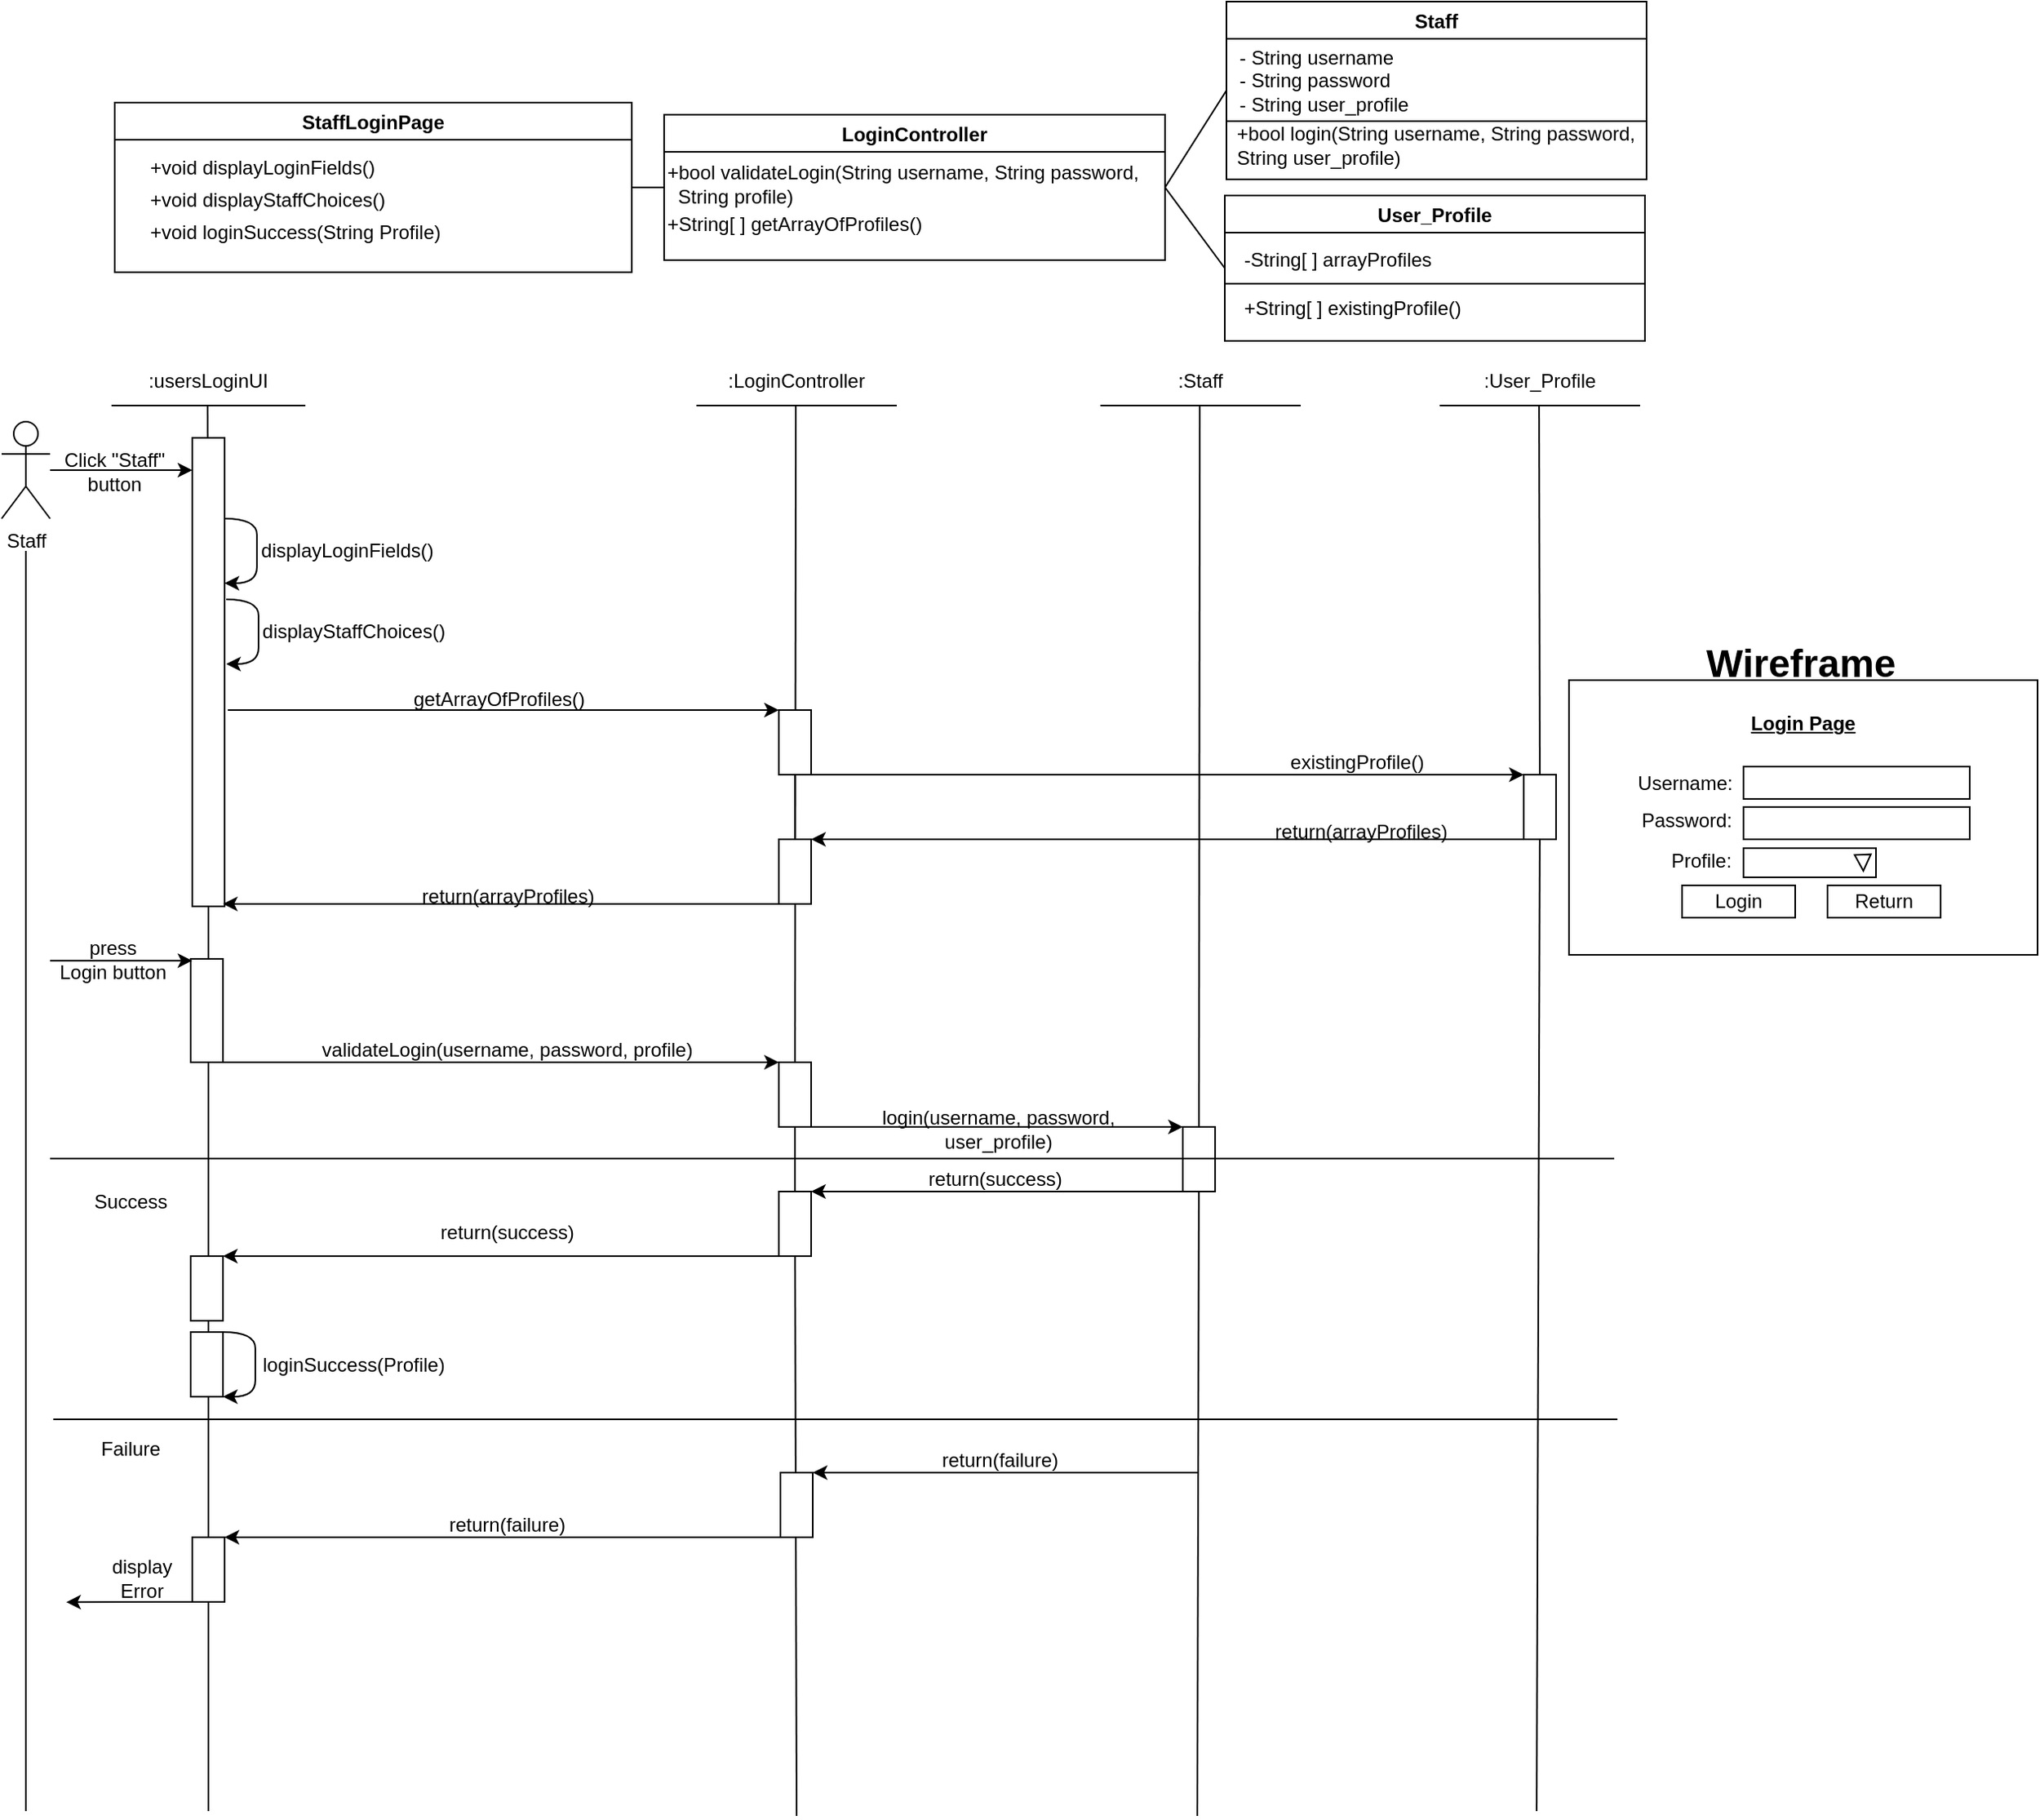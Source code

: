 <mxfile version="17.4.2" type="device"><diagram id="p1WFtV5cTaJLbCV86L4F" name="Page-1"><mxGraphModel dx="1342" dy="905" grid="1" gridSize="10" guides="1" tooltips="1" connect="1" arrows="1" fold="1" page="1" pageScale="1" pageWidth="1169" pageHeight="827" math="0" shadow="0"><root><mxCell id="0"/><mxCell id="1" parent="0"/><mxCell id="Lvx8AG3dSrLt1GvJrjNJ-1" value="StaffLoginPage" style="swimlane;" parent="1" vertex="1"><mxGeometry x="90" y="72.5" width="320" height="105" as="geometry"/></mxCell><mxCell id="Lvx8AG3dSrLt1GvJrjNJ-5" value="+void displayStaffChoices()" style="text;html=1;align=left;verticalAlign=middle;resizable=0;points=[];autosize=1;strokeColor=none;fillColor=none;" parent="Lvx8AG3dSrLt1GvJrjNJ-1" vertex="1"><mxGeometry x="20" y="50" width="160" height="20" as="geometry"/></mxCell><mxCell id="Lvx8AG3dSrLt1GvJrjNJ-4" value="+void displayLoginFields()" style="text;html=1;align=left;verticalAlign=middle;resizable=0;points=[];autosize=1;strokeColor=none;fillColor=none;" parent="Lvx8AG3dSrLt1GvJrjNJ-1" vertex="1"><mxGeometry x="20" y="30" width="150" height="20" as="geometry"/></mxCell><mxCell id="Lvx8AG3dSrLt1GvJrjNJ-6" value="+void loginSuccess(String Profile)" style="text;html=1;align=left;verticalAlign=middle;resizable=0;points=[];autosize=1;strokeColor=none;fillColor=none;" parent="Lvx8AG3dSrLt1GvJrjNJ-1" vertex="1"><mxGeometry x="20" y="70" width="200" height="20" as="geometry"/></mxCell><mxCell id="Lvx8AG3dSrLt1GvJrjNJ-2" value="LoginController" style="swimlane;" parent="1" vertex="1"><mxGeometry x="430" y="80" width="310" height="90" as="geometry"/></mxCell><mxCell id="Lvx8AG3dSrLt1GvJrjNJ-7" value="+bool validateLogin(String username, String password,&lt;br&gt;&amp;nbsp; String profile)" style="text;html=1;align=left;verticalAlign=middle;resizable=0;points=[];autosize=1;strokeColor=none;fillColor=none;" parent="Lvx8AG3dSrLt1GvJrjNJ-2" vertex="1"><mxGeometry y="28" width="310" height="30" as="geometry"/></mxCell><mxCell id="IT2SWoacoxoqla_qczTA-1" value="+String[ ] getArrayOfProfiles()" style="text;html=1;align=left;verticalAlign=middle;resizable=0;points=[];autosize=1;strokeColor=none;fillColor=none;" parent="Lvx8AG3dSrLt1GvJrjNJ-2" vertex="1"><mxGeometry y="58" width="170" height="20" as="geometry"/></mxCell><mxCell id="Lvx8AG3dSrLt1GvJrjNJ-3" value="Staff" style="swimlane;strokeColor=default;" parent="1" vertex="1"><mxGeometry x="778" y="10" width="260" height="110" as="geometry"/></mxCell><mxCell id="Lvx8AG3dSrLt1GvJrjNJ-8" value="&lt;div style=&quot;text-align: left&quot;&gt;&lt;span&gt;- String username&lt;/span&gt;&lt;br&gt;&lt;/div&gt;&lt;div style=&quot;text-align: left&quot;&gt;&lt;span&gt;- String password&lt;/span&gt;&lt;/div&gt;&lt;div style=&quot;text-align: left&quot;&gt;&lt;span&gt;- String user_profile&lt;/span&gt;&lt;/div&gt;" style="text;html=1;align=center;verticalAlign=middle;resizable=0;points=[];autosize=1;strokeColor=none;fillColor=none;" parent="Lvx8AG3dSrLt1GvJrjNJ-3" vertex="1"><mxGeometry y="24" width="120" height="50" as="geometry"/></mxCell><mxCell id="Lvx8AG3dSrLt1GvJrjNJ-43" value="&lt;span&gt;+bool login(String username, String password,&lt;br&gt;&lt;div style=&quot;text-align: left&quot;&gt;&lt;span&gt;String user_profile)&lt;/span&gt;&lt;/div&gt;&lt;/span&gt;" style="text;html=1;align=right;verticalAlign=middle;resizable=0;points=[];autosize=1;strokeColor=none;fillColor=none;" parent="Lvx8AG3dSrLt1GvJrjNJ-3" vertex="1"><mxGeometry x="-6" y="74" width="260" height="30" as="geometry"/></mxCell><mxCell id="Lvx8AG3dSrLt1GvJrjNJ-9" value="" style="endArrow=none;html=1;rounded=0;" parent="Lvx8AG3dSrLt1GvJrjNJ-3" edge="1"><mxGeometry width="50" height="50" relative="1" as="geometry"><mxPoint y="74" as="sourcePoint"/><mxPoint x="260" y="74" as="targetPoint"/><Array as="points"/></mxGeometry></mxCell><mxCell id="Lvx8AG3dSrLt1GvJrjNJ-11" value="" style="endArrow=none;html=1;rounded=0;entryX=0;entryY=0.5;entryDx=0;entryDy=0;exitX=1;exitY=0.5;exitDx=0;exitDy=0;" parent="1" source="Lvx8AG3dSrLt1GvJrjNJ-1" target="Lvx8AG3dSrLt1GvJrjNJ-2" edge="1"><mxGeometry width="50" height="50" relative="1" as="geometry"><mxPoint x="410" y="110" as="sourcePoint"/><mxPoint x="470" y="110" as="targetPoint"/></mxGeometry></mxCell><mxCell id="Lvx8AG3dSrLt1GvJrjNJ-14" value="" style="endArrow=none;html=1;rounded=0;exitX=1;exitY=0.5;exitDx=0;exitDy=0;entryX=0;entryY=0.5;entryDx=0;entryDy=0;" parent="1" source="Lvx8AG3dSrLt1GvJrjNJ-2" target="Lvx8AG3dSrLt1GvJrjNJ-3" edge="1"><mxGeometry width="50" height="50" relative="1" as="geometry"><mxPoint x="790" y="110" as="sourcePoint"/><mxPoint x="810" y="120" as="targetPoint"/></mxGeometry></mxCell><mxCell id="Lvx8AG3dSrLt1GvJrjNJ-77" style="edgeStyle=orthogonalEdgeStyle;rounded=0;orthogonalLoop=1;jettySize=auto;html=1;exitX=0.5;exitY=0.5;exitDx=0;exitDy=0;exitPerimeter=0;" parent="1" target="Lvx8AG3dSrLt1GvJrjNJ-27" edge="1"><mxGeometry relative="1" as="geometry"><mxPoint x="50" y="300" as="sourcePoint"/><Array as="points"><mxPoint x="120" y="300"/><mxPoint x="120" y="300"/></Array></mxGeometry></mxCell><mxCell id="Lvx8AG3dSrLt1GvJrjNJ-17" value=":usersLoginUI" style="text;html=1;strokeColor=none;fillColor=none;align=center;verticalAlign=middle;whiteSpace=wrap;rounded=0;" parent="1" vertex="1"><mxGeometry x="88" y="230" width="120" height="30" as="geometry"/></mxCell><mxCell id="Lvx8AG3dSrLt1GvJrjNJ-18" value=":LoginController" style="text;html=1;strokeColor=none;fillColor=none;align=center;verticalAlign=middle;whiteSpace=wrap;rounded=0;" parent="1" vertex="1"><mxGeometry x="450" y="230" width="124" height="30" as="geometry"/></mxCell><mxCell id="Lvx8AG3dSrLt1GvJrjNJ-19" value=":Staff" style="text;html=1;strokeColor=none;fillColor=none;align=center;verticalAlign=middle;whiteSpace=wrap;rounded=0;" parent="1" vertex="1"><mxGeometry x="700" y="230" width="124" height="30" as="geometry"/></mxCell><mxCell id="Lvx8AG3dSrLt1GvJrjNJ-20" value="" style="endArrow=none;html=1;rounded=0;entryX=1;entryY=1;entryDx=0;entryDy=0;exitX=0;exitY=1;exitDx=0;exitDy=0;" parent="1" source="Lvx8AG3dSrLt1GvJrjNJ-17" target="Lvx8AG3dSrLt1GvJrjNJ-17" edge="1"><mxGeometry width="50" height="50" relative="1" as="geometry"><mxPoint x="108" y="260" as="sourcePoint"/><mxPoint x="158" y="210" as="targetPoint"/></mxGeometry></mxCell><mxCell id="Lvx8AG3dSrLt1GvJrjNJ-21" value="" style="endArrow=none;html=1;rounded=0;exitX=0;exitY=1;exitDx=0;exitDy=0;entryX=1;entryY=1;entryDx=0;entryDy=0;" parent="1" source="Lvx8AG3dSrLt1GvJrjNJ-18" target="Lvx8AG3dSrLt1GvJrjNJ-18" edge="1"><mxGeometry width="50" height="50" relative="1" as="geometry"><mxPoint x="510" y="380" as="sourcePoint"/><mxPoint x="560" y="330" as="targetPoint"/></mxGeometry></mxCell><mxCell id="Lvx8AG3dSrLt1GvJrjNJ-23" value="" style="endArrow=none;html=1;rounded=0;entryX=1;entryY=1;entryDx=0;entryDy=0;exitX=0;exitY=1;exitDx=0;exitDy=0;" parent="1" source="Lvx8AG3dSrLt1GvJrjNJ-19" target="Lvx8AG3dSrLt1GvJrjNJ-19" edge="1"><mxGeometry width="50" height="50" relative="1" as="geometry"><mxPoint x="747" y="350" as="sourcePoint"/><mxPoint x="797" y="300" as="targetPoint"/></mxGeometry></mxCell><mxCell id="Lvx8AG3dSrLt1GvJrjNJ-24" value="" style="endArrow=none;html=1;rounded=0;startArrow=none;" parent="1" source="Lvx8AG3dSrLt1GvJrjNJ-34" edge="1"><mxGeometry width="50" height="50" relative="1" as="geometry"><mxPoint x="511.5" y="1001" as="sourcePoint"/><mxPoint x="511.5" y="260" as="targetPoint"/></mxGeometry></mxCell><mxCell id="Lvx8AG3dSrLt1GvJrjNJ-25" value="" style="endArrow=none;html=1;rounded=0;startArrow=none;" parent="1" source="Lvx8AG3dSrLt1GvJrjNJ-27" edge="1"><mxGeometry width="50" height="50" relative="1" as="geometry"><mxPoint x="147.5" y="1001" as="sourcePoint"/><mxPoint x="147.5" y="260" as="targetPoint"/></mxGeometry></mxCell><mxCell id="Lvx8AG3dSrLt1GvJrjNJ-26" value="" style="endArrow=none;html=1;rounded=0;startArrow=none;" parent="1" source="Lvx8AG3dSrLt1GvJrjNJ-38" edge="1"><mxGeometry width="50" height="50" relative="1" as="geometry"><mxPoint x="761.5" y="1001" as="sourcePoint"/><mxPoint x="761.5" y="260" as="targetPoint"/></mxGeometry></mxCell><mxCell id="Lvx8AG3dSrLt1GvJrjNJ-27" value="" style="rounded=0;whiteSpace=wrap;html=1;strokeColor=default;" parent="1" vertex="1"><mxGeometry x="138" y="280" width="20" height="290" as="geometry"/></mxCell><mxCell id="Lvx8AG3dSrLt1GvJrjNJ-28" value="" style="endArrow=none;html=1;rounded=0;" parent="1" target="Lvx8AG3dSrLt1GvJrjNJ-27" edge="1"><mxGeometry width="50" height="50" relative="1" as="geometry"><mxPoint x="148" y="1130" as="sourcePoint"/><mxPoint x="147.5" y="260" as="targetPoint"/></mxGeometry></mxCell><mxCell id="Lvx8AG3dSrLt1GvJrjNJ-31" value="" style="rounded=0;whiteSpace=wrap;html=1;strokeColor=default;" parent="1" vertex="1"><mxGeometry x="137" y="602.5" width="20" height="64" as="geometry"/></mxCell><mxCell id="Lvx8AG3dSrLt1GvJrjNJ-34" value="" style="rounded=0;whiteSpace=wrap;html=1;strokeColor=default;" parent="1" vertex="1"><mxGeometry x="501" y="666.5" width="20" height="40" as="geometry"/></mxCell><mxCell id="Lvx8AG3dSrLt1GvJrjNJ-35" value="" style="endArrow=none;html=1;rounded=0;startArrow=none;" parent="1" source="Lvx8AG3dSrLt1GvJrjNJ-51" target="Lvx8AG3dSrLt1GvJrjNJ-34" edge="1"><mxGeometry width="50" height="50" relative="1" as="geometry"><mxPoint x="511" y="1063.5" as="sourcePoint"/><mxPoint x="510.5" y="533.5" as="targetPoint"/></mxGeometry></mxCell><mxCell id="Lvx8AG3dSrLt1GvJrjNJ-36" value="" style="endArrow=classic;html=1;rounded=0;entryX=0;entryY=0;entryDx=0;entryDy=0;" parent="1" target="Lvx8AG3dSrLt1GvJrjNJ-34" edge="1"><mxGeometry width="50" height="50" relative="1" as="geometry"><mxPoint x="149" y="666.5" as="sourcePoint"/><mxPoint x="259" y="666.5" as="targetPoint"/></mxGeometry></mxCell><mxCell id="Lvx8AG3dSrLt1GvJrjNJ-37" value="&lt;span&gt;validateLogin&lt;/span&gt;(username, password, profile)" style="text;html=1;strokeColor=none;fillColor=none;align=center;verticalAlign=middle;whiteSpace=wrap;rounded=0;" parent="1" vertex="1"><mxGeometry x="193" y="643.5" width="280" height="30" as="geometry"/></mxCell><mxCell id="Lvx8AG3dSrLt1GvJrjNJ-38" value="" style="rounded=0;whiteSpace=wrap;html=1;strokeColor=default;" parent="1" vertex="1"><mxGeometry x="751" y="706.5" width="20" height="40" as="geometry"/></mxCell><mxCell id="Lvx8AG3dSrLt1GvJrjNJ-39" value="" style="endArrow=none;html=1;rounded=0;" parent="1" target="Lvx8AG3dSrLt1GvJrjNJ-38" edge="1"><mxGeometry width="50" height="50" relative="1" as="geometry"><mxPoint x="760" y="1133" as="sourcePoint"/><mxPoint x="761.5" y="173" as="targetPoint"/></mxGeometry></mxCell><mxCell id="Lvx8AG3dSrLt1GvJrjNJ-49" value="" style="endArrow=classic;html=1;rounded=0;entryX=0;entryY=0;entryDx=0;entryDy=0;exitX=1;exitY=1;exitDx=0;exitDy=0;" parent="1" source="Lvx8AG3dSrLt1GvJrjNJ-34" target="Lvx8AG3dSrLt1GvJrjNJ-38" edge="1"><mxGeometry width="50" height="50" relative="1" as="geometry"><mxPoint x="489" y="703.5" as="sourcePoint"/><mxPoint x="823" y="702.5" as="targetPoint"/></mxGeometry></mxCell><mxCell id="Lvx8AG3dSrLt1GvJrjNJ-50" value="login(username, password,&lt;br&gt;user_profile)" style="text;html=1;strokeColor=none;fillColor=none;align=center;verticalAlign=middle;whiteSpace=wrap;rounded=0;" parent="1" vertex="1"><mxGeometry x="497" y="692.5" width="280" height="30" as="geometry"/></mxCell><mxCell id="Lvx8AG3dSrLt1GvJrjNJ-51" value="" style="rounded=0;whiteSpace=wrap;html=1;strokeColor=default;" parent="1" vertex="1"><mxGeometry x="501" y="746.5" width="20" height="40" as="geometry"/></mxCell><mxCell id="Lvx8AG3dSrLt1GvJrjNJ-52" value="" style="endArrow=none;html=1;rounded=0;" parent="1" target="Lvx8AG3dSrLt1GvJrjNJ-51" edge="1"><mxGeometry width="50" height="50" relative="1" as="geometry"><mxPoint x="512" y="1133" as="sourcePoint"/><mxPoint x="512" y="346" as="targetPoint"/></mxGeometry></mxCell><mxCell id="Lvx8AG3dSrLt1GvJrjNJ-53" value="" style="endArrow=classic;html=1;rounded=0;exitX=0;exitY=1;exitDx=0;exitDy=0;entryX=1;entryY=0;entryDx=0;entryDy=0;" parent="1" source="Lvx8AG3dSrLt1GvJrjNJ-38" target="Lvx8AG3dSrLt1GvJrjNJ-51" edge="1"><mxGeometry width="50" height="50" relative="1" as="geometry"><mxPoint x="399" y="753.5" as="sourcePoint"/><mxPoint x="449" y="703.5" as="targetPoint"/></mxGeometry></mxCell><mxCell id="Lvx8AG3dSrLt1GvJrjNJ-54" value="return(success)" style="text;html=1;strokeColor=none;fillColor=none;align=center;verticalAlign=middle;whiteSpace=wrap;rounded=0;" parent="1" vertex="1"><mxGeometry x="495" y="723.5" width="280" height="30" as="geometry"/></mxCell><mxCell id="Lvx8AG3dSrLt1GvJrjNJ-55" value="" style="rounded=0;whiteSpace=wrap;html=1;strokeColor=default;" parent="1" vertex="1"><mxGeometry x="137" y="786.5" width="20" height="40" as="geometry"/></mxCell><mxCell id="Lvx8AG3dSrLt1GvJrjNJ-56" value="" style="endArrow=classic;html=1;rounded=0;entryX=1;entryY=0;entryDx=0;entryDy=0;exitX=0;exitY=1;exitDx=0;exitDy=0;" parent="1" source="Lvx8AG3dSrLt1GvJrjNJ-51" target="Lvx8AG3dSrLt1GvJrjNJ-55" edge="1"><mxGeometry width="50" height="50" relative="1" as="geometry"><mxPoint x="479" y="786.5" as="sourcePoint"/><mxPoint x="107" y="743.5" as="targetPoint"/></mxGeometry></mxCell><mxCell id="Lvx8AG3dSrLt1GvJrjNJ-57" value="return(success)" style="text;html=1;strokeColor=none;fillColor=none;align=center;verticalAlign=middle;whiteSpace=wrap;rounded=0;" parent="1" vertex="1"><mxGeometry x="193" y="756.5" width="280" height="30" as="geometry"/></mxCell><mxCell id="Lvx8AG3dSrLt1GvJrjNJ-59" value="" style="rounded=0;whiteSpace=wrap;html=1;strokeColor=default;" parent="1" vertex="1"><mxGeometry x="137" y="833.5" width="20" height="40" as="geometry"/></mxCell><mxCell id="Lvx8AG3dSrLt1GvJrjNJ-60" value="" style="curved=1;endArrow=classic;html=1;rounded=0;exitX=1;exitY=0;exitDx=0;exitDy=0;entryX=1;entryY=1;entryDx=0;entryDy=0;" parent="1" source="Lvx8AG3dSrLt1GvJrjNJ-59" target="Lvx8AG3dSrLt1GvJrjNJ-59" edge="1"><mxGeometry width="50" height="50" relative="1" as="geometry"><mxPoint x="417" y="1043.5" as="sourcePoint"/><mxPoint x="467" y="993.5" as="targetPoint"/><Array as="points"><mxPoint x="177" y="833.5"/><mxPoint x="177" y="853.5"/><mxPoint x="177" y="873.5"/></Array></mxGeometry></mxCell><mxCell id="Lvx8AG3dSrLt1GvJrjNJ-61" value="loginSuccess(Profile)" style="text;html=1;strokeColor=none;fillColor=none;align=center;verticalAlign=middle;whiteSpace=wrap;rounded=0;" parent="1" vertex="1"><mxGeometry x="198" y="838.5" width="80" height="30" as="geometry"/></mxCell><mxCell id="Lvx8AG3dSrLt1GvJrjNJ-62" value="" style="endArrow=none;html=1;rounded=0;" parent="1" edge="1"><mxGeometry width="50" height="50" relative="1" as="geometry"><mxPoint x="52" y="887.5" as="sourcePoint"/><mxPoint x="1020" y="887.5" as="targetPoint"/></mxGeometry></mxCell><mxCell id="Lvx8AG3dSrLt1GvJrjNJ-64" value="Success" style="text;html=1;strokeColor=none;fillColor=none;align=center;verticalAlign=middle;whiteSpace=wrap;rounded=0;" parent="1" vertex="1"><mxGeometry x="70" y="737.5" width="60" height="30" as="geometry"/></mxCell><mxCell id="Lvx8AG3dSrLt1GvJrjNJ-65" value="Failure" style="text;html=1;strokeColor=none;fillColor=none;align=center;verticalAlign=middle;whiteSpace=wrap;rounded=0;" parent="1" vertex="1"><mxGeometry x="70" y="890.5" width="60" height="30" as="geometry"/></mxCell><mxCell id="Lvx8AG3dSrLt1GvJrjNJ-66" value="" style="rounded=0;whiteSpace=wrap;html=1;strokeColor=default;" parent="1" vertex="1"><mxGeometry x="502" y="920.5" width="20" height="40" as="geometry"/></mxCell><mxCell id="Lvx8AG3dSrLt1GvJrjNJ-67" value="" style="endArrow=classic;html=1;rounded=0;entryX=1;entryY=0;entryDx=0;entryDy=0;" parent="1" target="Lvx8AG3dSrLt1GvJrjNJ-66" edge="1"><mxGeometry width="50" height="50" relative="1" as="geometry"><mxPoint x="760" y="920.5" as="sourcePoint"/><mxPoint x="450" y="877.5" as="targetPoint"/></mxGeometry></mxCell><mxCell id="Lvx8AG3dSrLt1GvJrjNJ-68" value="return(failure)" style="text;html=1;strokeColor=none;fillColor=none;align=center;verticalAlign=middle;whiteSpace=wrap;rounded=0;" parent="1" vertex="1"><mxGeometry x="568" y="897.5" width="140" height="30" as="geometry"/></mxCell><mxCell id="IT2SWoacoxoqla_qczTA-39" style="edgeStyle=orthogonalEdgeStyle;rounded=0;orthogonalLoop=1;jettySize=auto;html=1;exitX=0;exitY=1;exitDx=0;exitDy=0;" parent="1" source="Lvx8AG3dSrLt1GvJrjNJ-69" edge="1"><mxGeometry relative="1" as="geometry"><mxPoint x="60" y="1000.643" as="targetPoint"/><Array as="points"><mxPoint x="120" y="1000.5"/><mxPoint x="120" y="1000.5"/></Array></mxGeometry></mxCell><mxCell id="Lvx8AG3dSrLt1GvJrjNJ-69" value="" style="rounded=0;whiteSpace=wrap;html=1;strokeColor=default;" parent="1" vertex="1"><mxGeometry x="138" y="960.5" width="20" height="40" as="geometry"/></mxCell><mxCell id="Lvx8AG3dSrLt1GvJrjNJ-70" value="" style="endArrow=classic;html=1;rounded=0;entryX=1;entryY=0;entryDx=0;entryDy=0;exitX=0;exitY=1;exitDx=0;exitDy=0;" parent="1" source="Lvx8AG3dSrLt1GvJrjNJ-66" target="Lvx8AG3dSrLt1GvJrjNJ-69" edge="1"><mxGeometry width="50" height="50" relative="1" as="geometry"><mxPoint x="480" y="960.5" as="sourcePoint"/><mxPoint x="108" y="917.5" as="targetPoint"/></mxGeometry></mxCell><mxCell id="Lvx8AG3dSrLt1GvJrjNJ-75" value="return(failure)" style="text;html=1;strokeColor=none;fillColor=none;align=center;verticalAlign=middle;whiteSpace=wrap;rounded=0;" parent="1" vertex="1"><mxGeometry x="188" y="937.5" width="290" height="30" as="geometry"/></mxCell><mxCell id="Lvx8AG3dSrLt1GvJrjNJ-79" value="" style="rounded=0;whiteSpace=wrap;html=1;strokeColor=default;" parent="1" vertex="1"><mxGeometry x="990" y="430" width="290" height="170" as="geometry"/></mxCell><mxCell id="Lvx8AG3dSrLt1GvJrjNJ-80" value="" style="rounded=0;whiteSpace=wrap;html=1;strokeColor=default;" parent="1" vertex="1"><mxGeometry x="1098" y="483.5" width="140" height="20" as="geometry"/></mxCell><mxCell id="Lvx8AG3dSrLt1GvJrjNJ-81" value="Username:" style="text;html=1;strokeColor=none;fillColor=none;align=center;verticalAlign=middle;whiteSpace=wrap;rounded=0;" parent="1" vertex="1"><mxGeometry x="1032" y="478.5" width="60" height="30" as="geometry"/></mxCell><mxCell id="Lvx8AG3dSrLt1GvJrjNJ-82" value="" style="rounded=0;whiteSpace=wrap;html=1;strokeColor=default;" parent="1" vertex="1"><mxGeometry x="1098" y="508.5" width="140" height="20" as="geometry"/></mxCell><mxCell id="Lvx8AG3dSrLt1GvJrjNJ-83" value="Password:" style="text;html=1;strokeColor=none;fillColor=none;align=center;verticalAlign=middle;whiteSpace=wrap;rounded=0;" parent="1" vertex="1"><mxGeometry x="1033" y="501.5" width="60" height="30" as="geometry"/></mxCell><mxCell id="Lvx8AG3dSrLt1GvJrjNJ-84" value="&lt;h1&gt;Wireframe&lt;/h1&gt;" style="text;html=1;strokeColor=none;fillColor=none;spacing=5;spacingTop=-20;whiteSpace=wrap;overflow=hidden;rounded=0;" parent="1" vertex="1"><mxGeometry x="1070" y="400" width="130" height="30" as="geometry"/></mxCell><mxCell id="Lvx8AG3dSrLt1GvJrjNJ-85" value="Login Page" style="text;html=1;strokeColor=none;fillColor=none;align=center;verticalAlign=middle;whiteSpace=wrap;rounded=0;fontStyle=5" parent="1" vertex="1"><mxGeometry x="1090" y="442" width="90" height="30" as="geometry"/></mxCell><mxCell id="Lvx8AG3dSrLt1GvJrjNJ-86" value="Profile:" style="text;html=1;strokeColor=none;fillColor=none;align=center;verticalAlign=middle;whiteSpace=wrap;rounded=0;" parent="1" vertex="1"><mxGeometry x="1046" y="527" width="52" height="30" as="geometry"/></mxCell><mxCell id="Lvx8AG3dSrLt1GvJrjNJ-87" value="" style="rounded=0;whiteSpace=wrap;html=1;strokeColor=default;" parent="1" vertex="1"><mxGeometry x="1098" y="534" width="82" height="18" as="geometry"/></mxCell><mxCell id="Lvx8AG3dSrLt1GvJrjNJ-88" value="" style="triangle;whiteSpace=wrap;html=1;strokeColor=default;rotation=88;" parent="1" vertex="1"><mxGeometry x="1167" y="538" width="10" height="10" as="geometry"/></mxCell><mxCell id="Lvx8AG3dSrLt1GvJrjNJ-91" value="Login" style="rounded=0;whiteSpace=wrap;html=1;strokeColor=default;" parent="1" vertex="1"><mxGeometry x="1060" y="557" width="70" height="20" as="geometry"/></mxCell><mxCell id="Lvx8AG3dSrLt1GvJrjNJ-92" value="Return" style="rounded=0;whiteSpace=wrap;html=1;strokeColor=default;" parent="1" vertex="1"><mxGeometry x="1150" y="557" width="70" height="20" as="geometry"/></mxCell><mxCell id="mJ_MDuSwQOCXob1QKFZ1-4" value="Staff" style="shape=umlActor;verticalLabelPosition=bottom;verticalAlign=top;html=1;outlineConnect=0;" parent="1" vertex="1"><mxGeometry x="20" y="270" width="30" height="60" as="geometry"/></mxCell><mxCell id="IT2SWoacoxoqla_qczTA-6" value="User_Profile" style="swimlane;strokeColor=default;" parent="1" vertex="1"><mxGeometry x="777" y="130" width="260" height="90" as="geometry"/></mxCell><mxCell id="IT2SWoacoxoqla_qczTA-7" value="&lt;div&gt;-String[ ] arrayProfiles&lt;/div&gt;" style="text;html=1;align=left;verticalAlign=middle;resizable=0;points=[];autosize=1;strokeColor=none;fillColor=none;" parent="IT2SWoacoxoqla_qczTA-6" vertex="1"><mxGeometry x="10" y="30" width="130" height="20" as="geometry"/></mxCell><mxCell id="IT2SWoacoxoqla_qczTA-8" value="+String[ ] existingProfile()" style="text;html=1;align=left;verticalAlign=middle;resizable=0;points=[];autosize=1;strokeColor=none;fillColor=none;" parent="IT2SWoacoxoqla_qczTA-6" vertex="1"><mxGeometry x="10" y="60" width="150" height="20" as="geometry"/></mxCell><mxCell id="IT2SWoacoxoqla_qczTA-9" value="" style="endArrow=none;html=1;rounded=0;" parent="IT2SWoacoxoqla_qczTA-6" edge="1"><mxGeometry width="50" height="50" relative="1" as="geometry"><mxPoint y="54.58" as="sourcePoint"/><mxPoint x="260" y="54.58" as="targetPoint"/><Array as="points"/></mxGeometry></mxCell><mxCell id="IT2SWoacoxoqla_qczTA-10" value="" style="endArrow=none;html=1;rounded=0;entryX=0;entryY=0.5;entryDx=0;entryDy=0;exitX=1;exitY=0.5;exitDx=0;exitDy=0;" parent="1" source="Lvx8AG3dSrLt1GvJrjNJ-2" target="IT2SWoacoxoqla_qczTA-6" edge="1"><mxGeometry width="50" height="50" relative="1" as="geometry"><mxPoint x="750" y="130" as="sourcePoint"/><mxPoint x="788" y="55" as="targetPoint"/></mxGeometry></mxCell><mxCell id="IT2SWoacoxoqla_qczTA-11" value=":User_Profile" style="text;html=1;strokeColor=none;fillColor=none;align=center;verticalAlign=middle;whiteSpace=wrap;rounded=0;" parent="1" vertex="1"><mxGeometry x="910" y="230" width="124" height="30" as="geometry"/></mxCell><mxCell id="IT2SWoacoxoqla_qczTA-12" value="" style="endArrow=none;html=1;rounded=0;entryX=1;entryY=1;entryDx=0;entryDy=0;exitX=0;exitY=1;exitDx=0;exitDy=0;" parent="1" source="IT2SWoacoxoqla_qczTA-11" target="IT2SWoacoxoqla_qczTA-11" edge="1"><mxGeometry width="50" height="50" relative="1" as="geometry"><mxPoint x="957" y="350" as="sourcePoint"/><mxPoint x="1007" y="300" as="targetPoint"/></mxGeometry></mxCell><mxCell id="IT2SWoacoxoqla_qczTA-13" value="" style="endArrow=none;html=1;rounded=0;startArrow=none;" parent="1" source="IT2SWoacoxoqla_qczTA-14" edge="1"><mxGeometry width="50" height="50" relative="1" as="geometry"><mxPoint x="971.5" y="1001" as="sourcePoint"/><mxPoint x="971.5" y="260" as="targetPoint"/></mxGeometry></mxCell><mxCell id="IT2SWoacoxoqla_qczTA-36" style="edgeStyle=orthogonalEdgeStyle;rounded=0;orthogonalLoop=1;jettySize=auto;html=1;exitX=0;exitY=1;exitDx=0;exitDy=0;entryX=1;entryY=0;entryDx=0;entryDy=0;" parent="1" source="IT2SWoacoxoqla_qczTA-14" target="IT2SWoacoxoqla_qczTA-32" edge="1"><mxGeometry relative="1" as="geometry"><Array as="points"><mxPoint x="640" y="528.5"/><mxPoint x="640" y="528.5"/></Array></mxGeometry></mxCell><mxCell id="IT2SWoacoxoqla_qczTA-14" value="" style="rounded=0;whiteSpace=wrap;html=1;strokeColor=default;" parent="1" vertex="1"><mxGeometry x="962" y="488.5" width="20" height="40" as="geometry"/></mxCell><mxCell id="IT2SWoacoxoqla_qczTA-15" value="" style="endArrow=none;html=1;rounded=0;" parent="1" target="IT2SWoacoxoqla_qczTA-14" edge="1"><mxGeometry width="50" height="50" relative="1" as="geometry"><mxPoint x="970" y="1130" as="sourcePoint"/><mxPoint x="971.5" y="260" as="targetPoint"/></mxGeometry></mxCell><mxCell id="IT2SWoacoxoqla_qczTA-35" style="edgeStyle=orthogonalEdgeStyle;rounded=0;orthogonalLoop=1;jettySize=auto;html=1;exitX=1;exitY=1;exitDx=0;exitDy=0;entryX=0;entryY=0;entryDx=0;entryDy=0;" parent="1" source="IT2SWoacoxoqla_qczTA-28" target="IT2SWoacoxoqla_qczTA-14" edge="1"><mxGeometry relative="1" as="geometry"><mxPoint x="960" y="488.5" as="targetPoint"/><Array as="points"><mxPoint x="660" y="488.5"/><mxPoint x="660" y="488.5"/></Array></mxGeometry></mxCell><mxCell id="IT2SWoacoxoqla_qczTA-28" value="" style="rounded=0;whiteSpace=wrap;html=1;strokeColor=default;" parent="1" vertex="1"><mxGeometry x="501" y="448.5" width="20" height="40" as="geometry"/></mxCell><mxCell id="IT2SWoacoxoqla_qczTA-29" value="" style="endArrow=none;html=1;rounded=0;startArrow=none;" parent="1" source="IT2SWoacoxoqla_qczTA-32" target="IT2SWoacoxoqla_qczTA-28" edge="1"><mxGeometry width="50" height="50" relative="1" as="geometry"><mxPoint x="511" y="845.5" as="sourcePoint"/><mxPoint x="510.5" y="315.5" as="targetPoint"/></mxGeometry></mxCell><mxCell id="IT2SWoacoxoqla_qczTA-30" value="" style="endArrow=classic;html=1;rounded=0;entryX=0;entryY=0;entryDx=0;entryDy=0;" parent="1" target="IT2SWoacoxoqla_qczTA-28" edge="1"><mxGeometry width="50" height="50" relative="1" as="geometry"><mxPoint x="160" y="448.5" as="sourcePoint"/><mxPoint x="259" y="448.5" as="targetPoint"/></mxGeometry></mxCell><mxCell id="IT2SWoacoxoqla_qczTA-31" value="getArrayOfProfiles()" style="text;html=1;strokeColor=none;fillColor=none;align=center;verticalAlign=middle;whiteSpace=wrap;rounded=0;" parent="1" vertex="1"><mxGeometry x="188" y="426.5" width="280" height="30" as="geometry"/></mxCell><mxCell id="IT2SWoacoxoqla_qczTA-32" value="" style="rounded=0;whiteSpace=wrap;html=1;strokeColor=default;" parent="1" vertex="1"><mxGeometry x="501" y="528.5" width="20" height="40" as="geometry"/></mxCell><mxCell id="IT2SWoacoxoqla_qczTA-33" value="" style="endArrow=classic;html=1;rounded=0;entryX=1;entryY=0;entryDx=0;entryDy=0;exitX=0;exitY=1;exitDx=0;exitDy=0;" parent="1" source="IT2SWoacoxoqla_qczTA-32" edge="1"><mxGeometry width="50" height="50" relative="1" as="geometry"><mxPoint x="479" y="568.5" as="sourcePoint"/><mxPoint x="157" y="568.5" as="targetPoint"/></mxGeometry></mxCell><mxCell id="IT2SWoacoxoqla_qczTA-34" value="return(arrayProfiles)" style="text;html=1;strokeColor=none;fillColor=none;align=center;verticalAlign=middle;whiteSpace=wrap;rounded=0;" parent="1" vertex="1"><mxGeometry x="284.5" y="548.5" width="97" height="30" as="geometry"/></mxCell><mxCell id="IT2SWoacoxoqla_qczTA-37" value="existingProfile()" style="text;html=1;strokeColor=none;fillColor=none;align=center;verticalAlign=middle;whiteSpace=wrap;rounded=0;" parent="1" vertex="1"><mxGeometry x="808" y="465.5" width="102" height="30" as="geometry"/></mxCell><mxCell id="IT2SWoacoxoqla_qczTA-38" value="return(arrayProfiles)" style="text;html=1;strokeColor=none;fillColor=none;align=center;verticalAlign=middle;whiteSpace=wrap;rounded=0;" parent="1" vertex="1"><mxGeometry x="813" y="508.5" width="97" height="30" as="geometry"/></mxCell><mxCell id="IT2SWoacoxoqla_qczTA-40" value="display&lt;br&gt;Error" style="text;html=1;strokeColor=none;fillColor=none;align=center;verticalAlign=middle;whiteSpace=wrap;rounded=0;" parent="1" vertex="1"><mxGeometry x="77" y="970.5" width="60" height="30" as="geometry"/></mxCell><mxCell id="IT2SWoacoxoqla_qczTA-41" value="" style="endArrow=none;html=1;rounded=0;" parent="1" edge="1"><mxGeometry width="50" height="50" relative="1" as="geometry"><mxPoint x="50" y="726.08" as="sourcePoint"/><mxPoint x="1018" y="726.08" as="targetPoint"/></mxGeometry></mxCell><mxCell id="IT2SWoacoxoqla_qczTA-42" value="" style="endArrow=none;html=1;rounded=0;" parent="1" edge="1"><mxGeometry width="50" height="50" relative="1" as="geometry"><mxPoint x="35" y="1130" as="sourcePoint"/><mxPoint x="35" y="350" as="targetPoint"/></mxGeometry></mxCell><mxCell id="IT2SWoacoxoqla_qczTA-43" style="edgeStyle=orthogonalEdgeStyle;rounded=0;orthogonalLoop=1;jettySize=auto;html=1;exitX=0.5;exitY=0.5;exitDx=0;exitDy=0;exitPerimeter=0;" parent="1" edge="1"><mxGeometry relative="1" as="geometry"><mxPoint x="50" y="603.58" as="sourcePoint"/><mxPoint x="138" y="603.58" as="targetPoint"/><Array as="points"><mxPoint x="120" y="603.58"/><mxPoint x="120" y="603.58"/></Array></mxGeometry></mxCell><mxCell id="IT2SWoacoxoqla_qczTA-44" value="press&lt;br&gt;Login button" style="text;html=1;strokeColor=none;fillColor=none;align=center;verticalAlign=middle;whiteSpace=wrap;rounded=0;" parent="1" vertex="1"><mxGeometry x="54" y="587.5" width="70" height="30" as="geometry"/></mxCell><mxCell id="_gnUEGuJFPUooynreuk7-1" value="" style="curved=1;endArrow=classic;html=1;rounded=0;exitX=1;exitY=0;exitDx=0;exitDy=0;entryX=1;entryY=1;entryDx=0;entryDy=0;" parent="1" edge="1"><mxGeometry width="50" height="50" relative="1" as="geometry"><mxPoint x="158" y="330" as="sourcePoint"/><mxPoint x="158" y="370" as="targetPoint"/><Array as="points"><mxPoint x="178" y="330"/><mxPoint x="178" y="350"/><mxPoint x="178" y="370"/></Array></mxGeometry></mxCell><mxCell id="_gnUEGuJFPUooynreuk7-2" value="displayLoginFields()" style="text;html=1;strokeColor=none;fillColor=none;align=center;verticalAlign=middle;whiteSpace=wrap;rounded=0;" parent="1" vertex="1"><mxGeometry x="194" y="335" width="80" height="30" as="geometry"/></mxCell><mxCell id="_gnUEGuJFPUooynreuk7-3" value="" style="curved=1;endArrow=classic;html=1;rounded=0;exitX=1;exitY=0;exitDx=0;exitDy=0;entryX=1;entryY=1;entryDx=0;entryDy=0;" parent="1" edge="1"><mxGeometry width="50" height="50" relative="1" as="geometry"><mxPoint x="159" y="380" as="sourcePoint"/><mxPoint x="159" y="420" as="targetPoint"/><Array as="points"><mxPoint x="179" y="380"/><mxPoint x="179" y="400"/><mxPoint x="179" y="420"/></Array></mxGeometry></mxCell><mxCell id="_gnUEGuJFPUooynreuk7-4" value="displayStaffChoices()" style="text;html=1;strokeColor=none;fillColor=none;align=center;verticalAlign=middle;whiteSpace=wrap;rounded=0;" parent="1" vertex="1"><mxGeometry x="198" y="385" width="80" height="30" as="geometry"/></mxCell><mxCell id="RZbcANNJHjLBgfKld6Fi-1" value="Click &quot;Staff&quot;&lt;br&gt;button" style="text;html=1;strokeColor=none;fillColor=none;align=center;verticalAlign=middle;whiteSpace=wrap;rounded=0;" parent="1" vertex="1"><mxGeometry x="30" y="286" width="120" height="30" as="geometry"/></mxCell></root></mxGraphModel></diagram></mxfile>